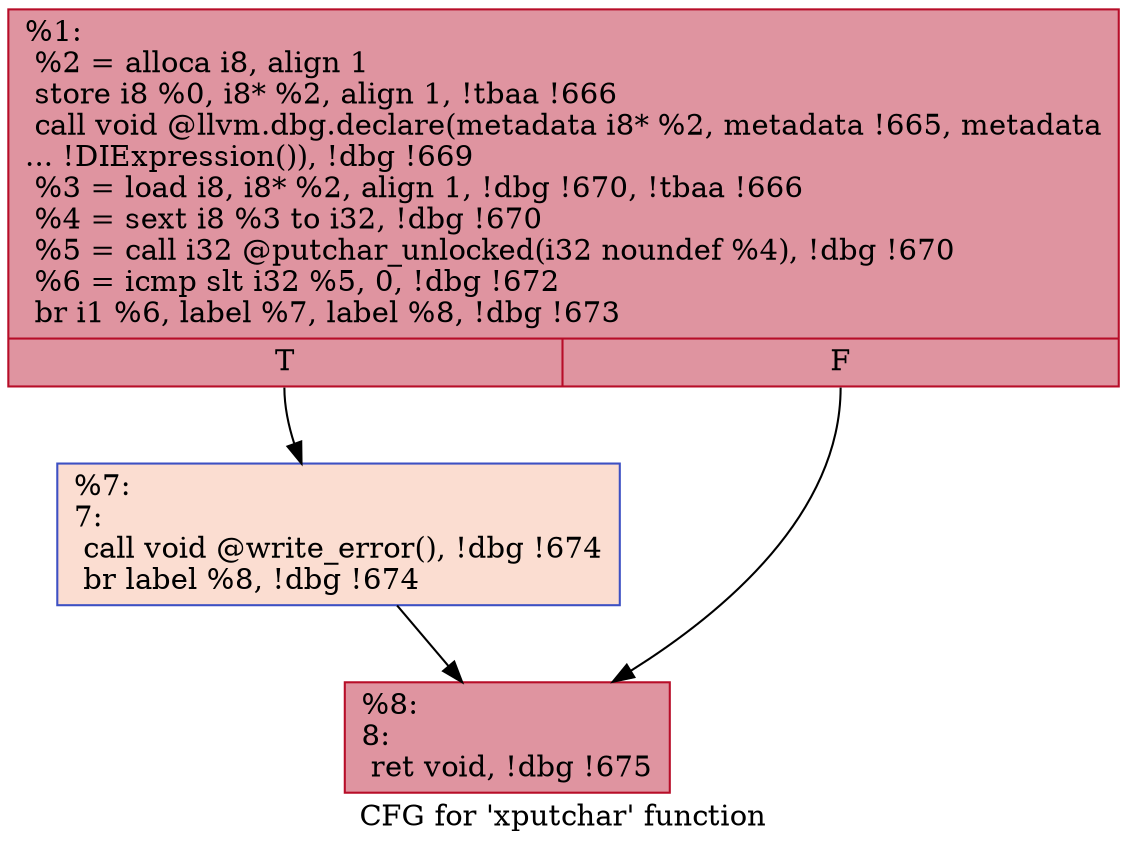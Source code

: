 digraph "CFG for 'xputchar' function" {
	label="CFG for 'xputchar' function";

	Node0x21fbd10 [shape=record,color="#b70d28ff", style=filled, fillcolor="#b70d2870",label="{%1:\l  %2 = alloca i8, align 1\l  store i8 %0, i8* %2, align 1, !tbaa !666\l  call void @llvm.dbg.declare(metadata i8* %2, metadata !665, metadata\l... !DIExpression()), !dbg !669\l  %3 = load i8, i8* %2, align 1, !dbg !670, !tbaa !666\l  %4 = sext i8 %3 to i32, !dbg !670\l  %5 = call i32 @putchar_unlocked(i32 noundef %4), !dbg !670\l  %6 = icmp slt i32 %5, 0, !dbg !672\l  br i1 %6, label %7, label %8, !dbg !673\l|{<s0>T|<s1>F}}"];
	Node0x21fbd10:s0 -> Node0x2275c60;
	Node0x21fbd10:s1 -> Node0x2275cb0;
	Node0x2275c60 [shape=record,color="#3d50c3ff", style=filled, fillcolor="#f7b39670",label="{%7:\l7:                                                \l  call void @write_error(), !dbg !674\l  br label %8, !dbg !674\l}"];
	Node0x2275c60 -> Node0x2275cb0;
	Node0x2275cb0 [shape=record,color="#b70d28ff", style=filled, fillcolor="#b70d2870",label="{%8:\l8:                                                \l  ret void, !dbg !675\l}"];
}
